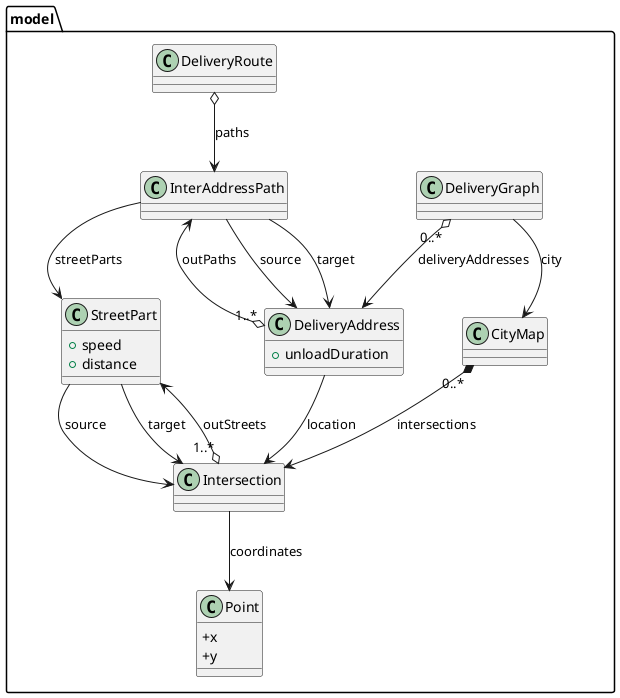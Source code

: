 @startuml

package "model" {
    class Point {
        +x
        +y
    }

    class CityMap {
    }

    class Intersection {
    }

    class StreetPart {
        +speed
        +distance
    }

    class DeliveryGraph {
    }

    class DeliveryAddress {
        +unloadDuration
    }

    class InterAddressPath {
    }

    class DeliveryRoute {
    }

    CityMap "0..*" *--> Intersection: intersections
    Intersection --> Point: coordinates
    StreetPart --> Intersection: source
    StreetPart --> Intersection: target
    StreetPart <--o "1..*" Intersection: outStreets

    ' DeliveryGraph to CityMap
    DeliveryGraph --> CityMap: city
    DeliveryAddress --> Intersection: location
    InterAddressPath --> StreetPart: streetParts
    ' Edges and vertices
    DeliveryGraph "0..*" o--> DeliveryAddress: deliveryAddresses
    InterAddressPath --> DeliveryAddress: source
    InterAddressPath --> DeliveryAddress: target
    InterAddressPath <--o "1..*" DeliveryAddress: outPaths

    DeliveryRoute o--> InterAddressPath: paths
}

@enduml

